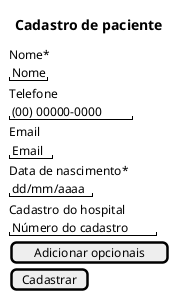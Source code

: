 @startsalt
{
  title Cadastro de paciente
  Nome*
  "Nome"
  Telefone
  "(00) 00000-0000"
  Email
  "Email"
  Data de nascimento*
  "dd/mm/aaaa"
  Cadastro do hospital
  "Número do cadastro"
  [Adicionar opcionais]
  [Cadastrar]
}
@endsalt
